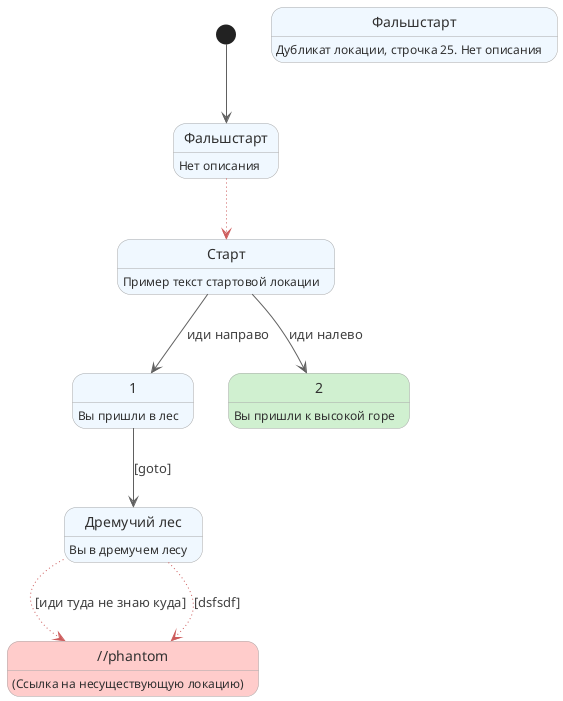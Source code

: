 @startuml
state "//phantom" as PHANTOM_NODE_URQ #ffcccb {
  PHANTOM_NODE_URQ: (Ссылка на несуществующую локацию)
}
skinparam stateArrowColor #606060
skinparam state {
    BackgroundColor #F0F8FF
    BorderColor #A9A9A9
    FontColor #303030
    ArrowFontColor #404040
}
state "Фальшстарт" as 0
0: Нет описания
state "Старт" as 1
1: Пример текст стартовой локации
state "Дремучий лес" as 2
2: Вы в дремучем лесу
state "1" as 3
3: Вы пришли в лес
state "2" as 4 #d0f0d0
4: Вы пришли к высокой горе
state "Фальшстарт" as 5 
5: Дубликат локации, строчка 25. Нет описания
[*] --> 0
1 --> 3 : иди направо
1 --> 4 : иди налево
2 -[#CD5C5C,dotted]-> PHANTOM_NODE_URQ : [иди туда не знаю куда]
0 -[#CD5C5C,dotted]-> 1
2 -[#CD5C5C,dotted]-> PHANTOM_NODE_URQ : [dsfsdf]
3 --> 2 : [goto]
@enduml
